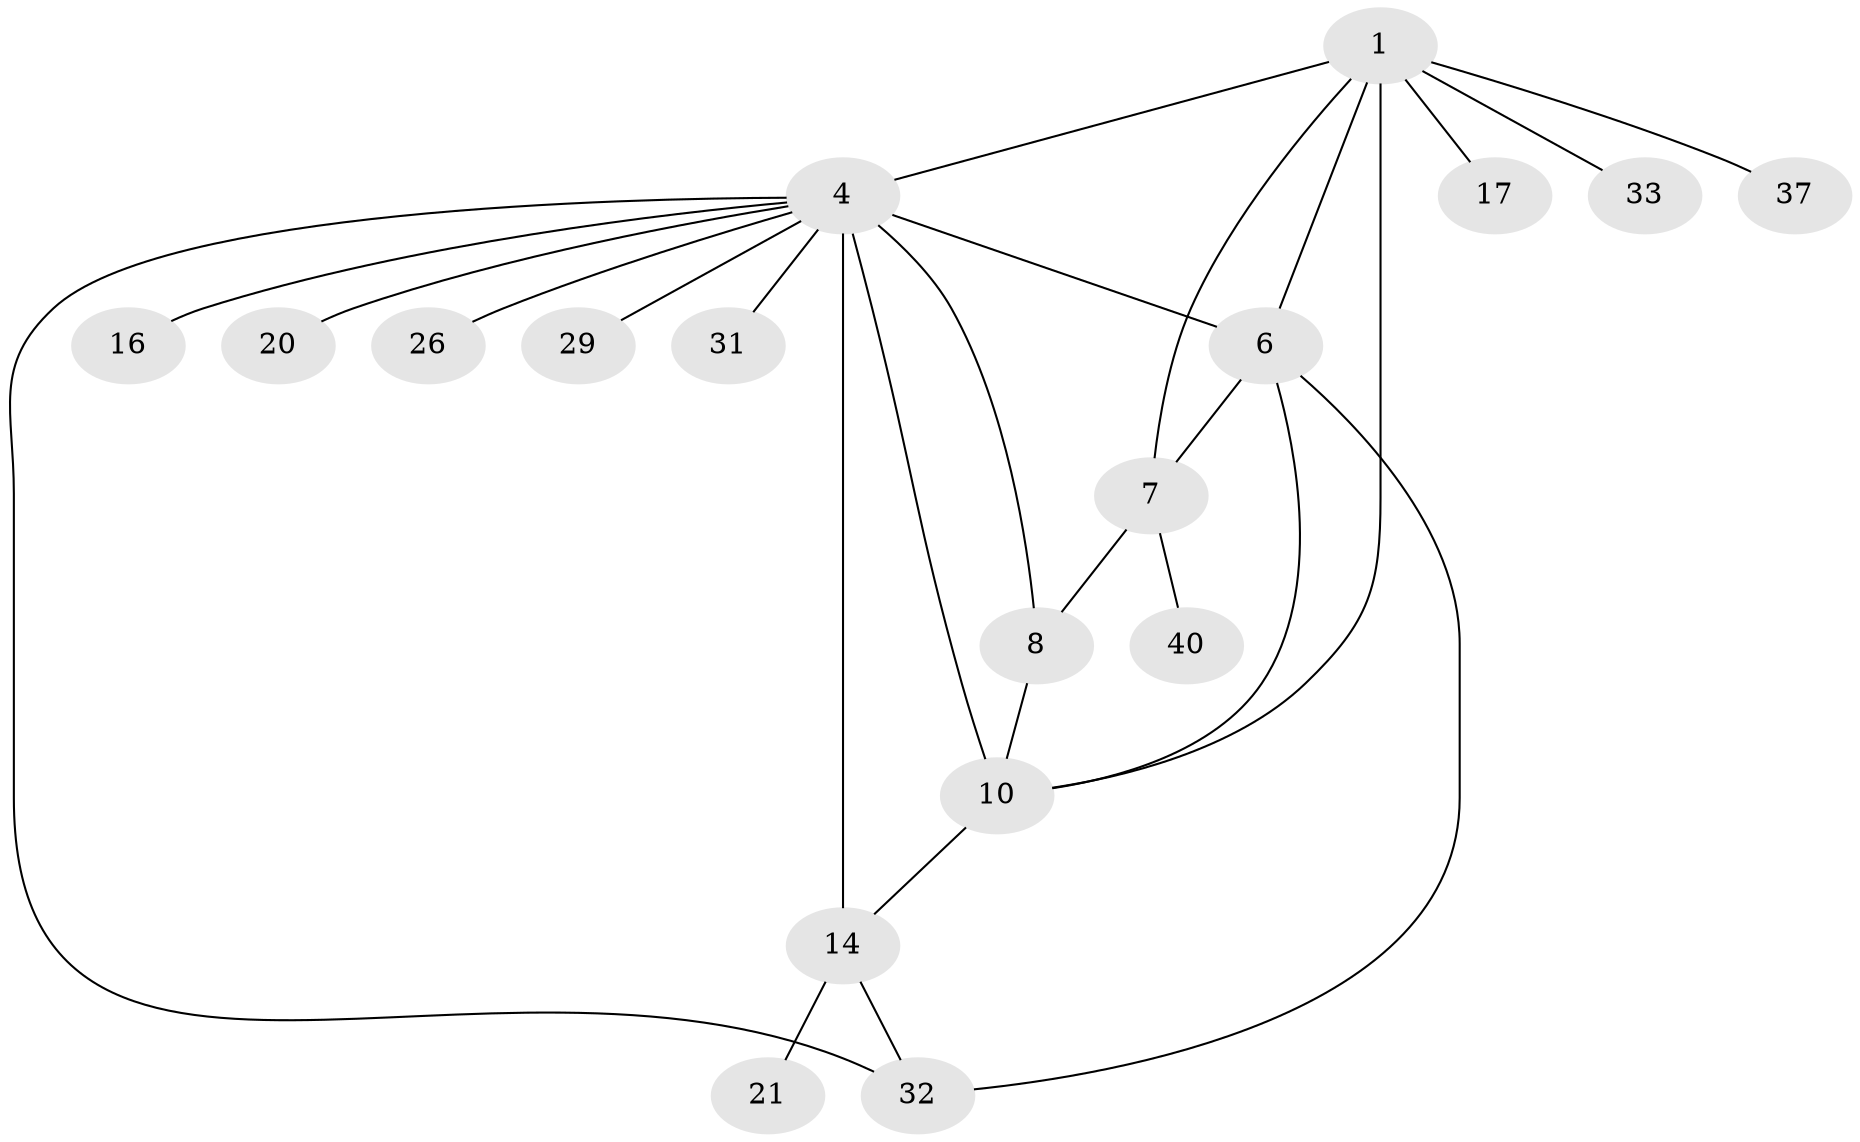 // original degree distribution, {5: 0.09836065573770492, 6: 0.03278688524590164, 3: 0.08196721311475409, 9: 0.03278688524590164, 7: 0.03278688524590164, 4: 0.04918032786885246, 2: 0.13114754098360656, 1: 0.5409836065573771}
// Generated by graph-tools (version 1.1) at 2025/19/03/04/25 18:19:34]
// undirected, 18 vertices, 26 edges
graph export_dot {
graph [start="1"]
  node [color=gray90,style=filled];
  1 [super="+3+2"];
  4 [super="+23+5+11"];
  6 [super="+35"];
  7 [super="+9+18+22"];
  8 [super="+28"];
  10 [super="+12"];
  14 [super="+59+15"];
  16;
  17 [super="+56"];
  20 [super="+43+42"];
  21 [super="+47"];
  26;
  29;
  31;
  32 [super="+41"];
  33;
  37 [super="+53+50"];
  40;
  1 -- 6;
  1 -- 7;
  1 -- 4;
  1 -- 17;
  1 -- 33;
  1 -- 37;
  1 -- 10;
  4 -- 6 [weight=2];
  4 -- 16;
  4 -- 20;
  4 -- 26;
  4 -- 29;
  4 -- 31;
  4 -- 32;
  4 -- 8;
  4 -- 10 [weight=2];
  4 -- 14 [weight=2];
  6 -- 7;
  6 -- 32;
  6 -- 10;
  7 -- 8 [weight=2];
  7 -- 40;
  8 -- 10;
  10 -- 14;
  14 -- 32;
  14 -- 21;
}

